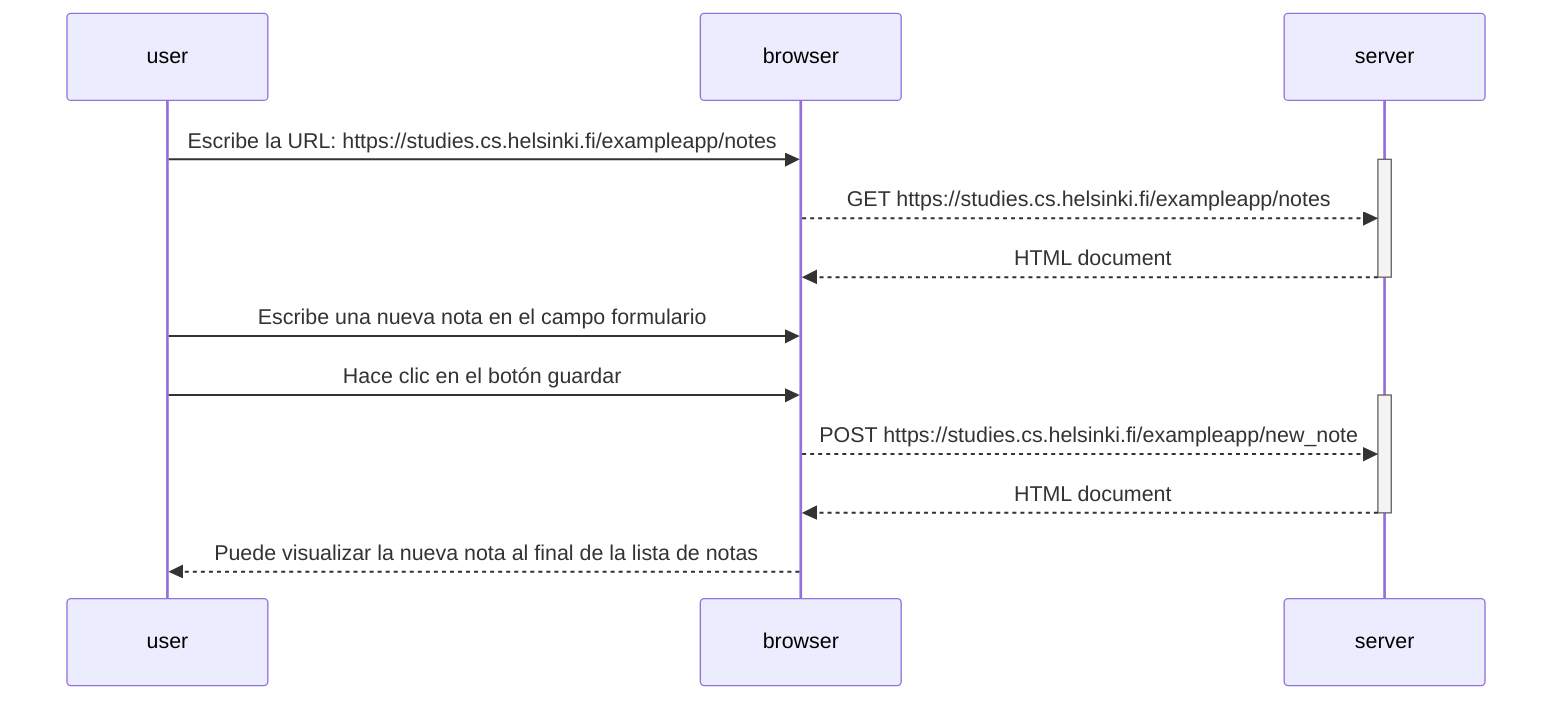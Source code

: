 sequenceDiagram
participant user
participant browser
participant server

    user->>browser: Escribe la URL: https://studies.cs.helsinki.fi/exampleapp/notes
    activate server
    browser-->>server: GET https://studies.cs.helsinki.fi/exampleapp/notes
    server-->>browser: HTML document
    deactivate server

    user->>browser: Escribe una nueva nota en el campo formulario
    user->>browser: Hace clic en el botón guardar
    activate server
    browser-->>server: POST https://studies.cs.helsinki.fi/exampleapp/new_note
    server-->>browser: HTML document
    deactivate server
    browser-->>user: Puede visualizar la nueva nota al final de la lista de notas